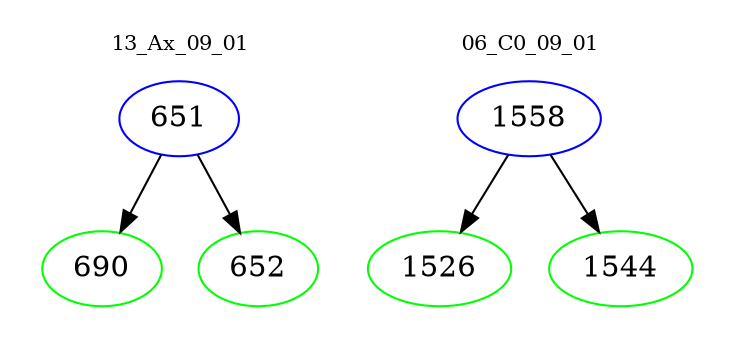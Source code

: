 digraph{
subgraph cluster_0 {
color = white
label = "13_Ax_09_01";
fontsize=10;
T0_651 [label="651", color="blue"]
T0_651 -> T0_690 [color="black"]
T0_690 [label="690", color="green"]
T0_651 -> T0_652 [color="black"]
T0_652 [label="652", color="green"]
}
subgraph cluster_1 {
color = white
label = "06_C0_09_01";
fontsize=10;
T1_1558 [label="1558", color="blue"]
T1_1558 -> T1_1526 [color="black"]
T1_1526 [label="1526", color="green"]
T1_1558 -> T1_1544 [color="black"]
T1_1544 [label="1544", color="green"]
}
}
